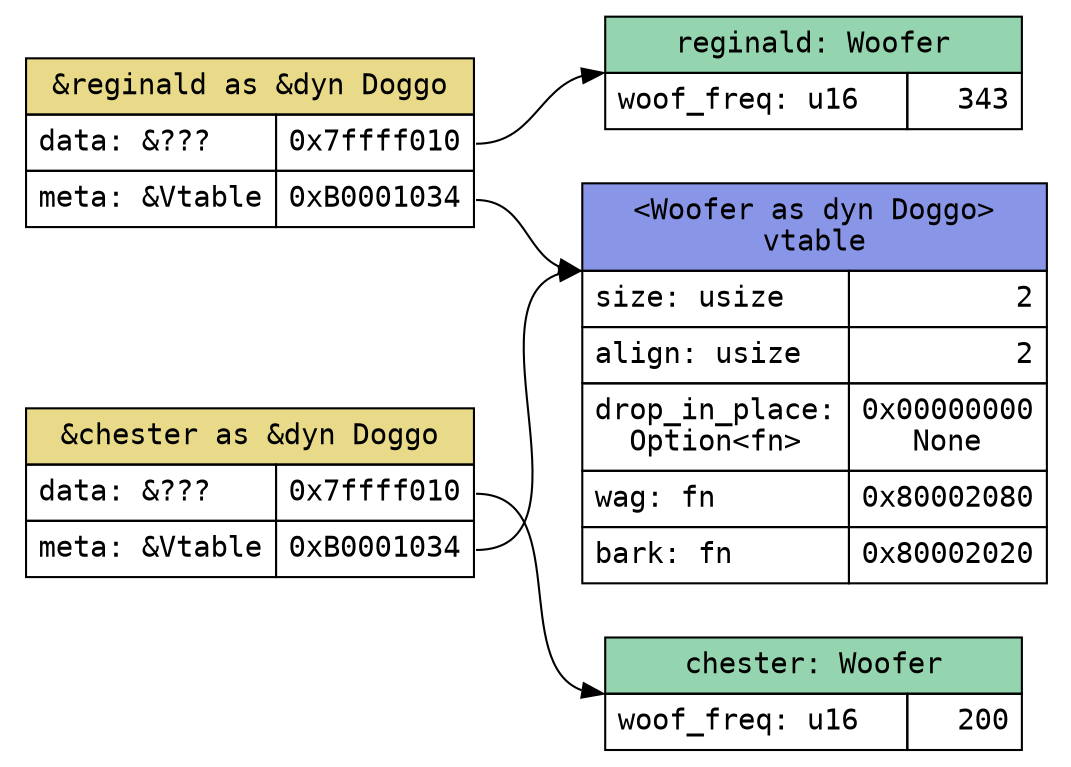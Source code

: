 
digraph G {
    rankdir=LR;
    node [shape=plaintext,fontname="Monospace"]

    woofer [label=<<TABLE BORDER="0" CELLBORDER="1" CELLSPACING="0" WIDTH="200" CELLPADDING="5">
        <TR><TD BGCOLOR="#94d4ae" COLSPAN="2" WIDTH="200">reginald: Woofer</TD></TR>
        <TR HEIGHT="0" WIDTH = "200" FIXEDSIZE="TRUE"><TD BORDER="0" CELLPADDING="0" PORT="head" HEIGHT="0" COLSPAN="2"></TD></TR>
        <TR><TD ALIGN="LEFT">woof_freq: u16</TD><TD ALIGN="RIGHT">343</TD></TR>
    </TABLE>>];
    woofer2 [label=<<TABLE BORDER="0" CELLBORDER="1" CELLSPACING="0" WIDTH="200" CELLPADDING="5">
        <TR><TD BGCOLOR="#94d4ae" COLSPAN="2" WIDTH="200">chester: Woofer</TD></TR>
        <TR HEIGHT="0" WIDTH = "200" FIXEDSIZE="TRUE"><TD BORDER="0" CELLPADDING="0" PORT="head" HEIGHT="0" COLSPAN="2"></TD></TR>
        <TR><TD ALIGN="LEFT">woof_freq: u16</TD><TD ALIGN="RIGHT">200</TD></TR>
    </TABLE>>];

    woofer_ref [label=<<TABLE BORDER="0" CELLBORDER="1" CELLSPACING="0" WIDTH="200" CELLPADDING="5">
        <TR><TD BGCOLOR="#e8da89" COLSPAN="2" WIDTH="200">&amp;reginald as &amp;dyn Doggo</TD></TR>
        <TR><TD ALIGN="LEFT">data: &amp;???</TD><TD ALIGN="RIGHT" PORT="data">0x7ffff010</TD></TR>
        <TR><TD ALIGN="LEFT">meta: &amp;Vtable</TD><TD ALIGN="RIGHT" PORT="meta">0xB0001034</TD></TR>
    </TABLE>>];
    woofer2_ref [label=<<TABLE BORDER="0" CELLBORDER="1" CELLSPACING="0" WIDTH="200" CELLPADDING="5">
        <TR><TD BGCOLOR="#e8da89" COLSPAN="2" WIDTH="200">&amp;chester as &amp;dyn Doggo</TD></TR>
        <TR><TD ALIGN="LEFT">data: &amp;???</TD><TD ALIGN="RIGHT" PORT="data">0x7ffff010</TD></TR>
        <TR><TD ALIGN="LEFT">meta: &amp;Vtable</TD><TD ALIGN="RIGHT" PORT="meta">0xB0001034</TD></TR>
    </TABLE>>];

    woofer_vtable [label=<<TABLE BORDER="0" CELLBORDER="1" CELLSPACING="0" WIDTH="200" CELLPADDING="5">
        <TR><TD BGCOLOR="#8996e8" COLSPAN="2" WIDTH="200">&lt;Woofer as dyn Doggo&gt;<BR/>vtable</TD></TR>
        <TR HEIGHT="0" WIDTH = "200" FIXEDSIZE="TRUE"><TD BORDER="0" CELLPADDING="0" PORT="head" HEIGHT="0" COLSPAN="2"></TD></TR>
        <TR><TD ALIGN="LEFT">size: usize</TD><TD ALIGN="RIGHT">2</TD></TR>
        <TR><TD ALIGN="LEFT">align: usize</TD><TD ALIGN="RIGHT">2</TD></TR>
        <TR><TD ALIGN="LEFT">drop_in_place:<BR/>Option&lt;fn&gt;</TD><TD ALIGN="RIGHT">0x00000000<BR/>None</TD></TR>
        <TR><TD ALIGN="LEFT">wag: fn</TD><TD ALIGN="RIGHT">0x80002080</TD></TR>
        <TR><TD ALIGN="LEFT">bark: fn</TD><TD ALIGN="RIGHT">0x80002020</TD></TR>
    </TABLE>>];

    woofer_ref:data -> woofer:head;
    woofer2_ref:data -> woofer2:head;
    woofer_ref:meta -> woofer_vtable:head;
    woofer2_ref:meta -> woofer_vtable:head;
}
